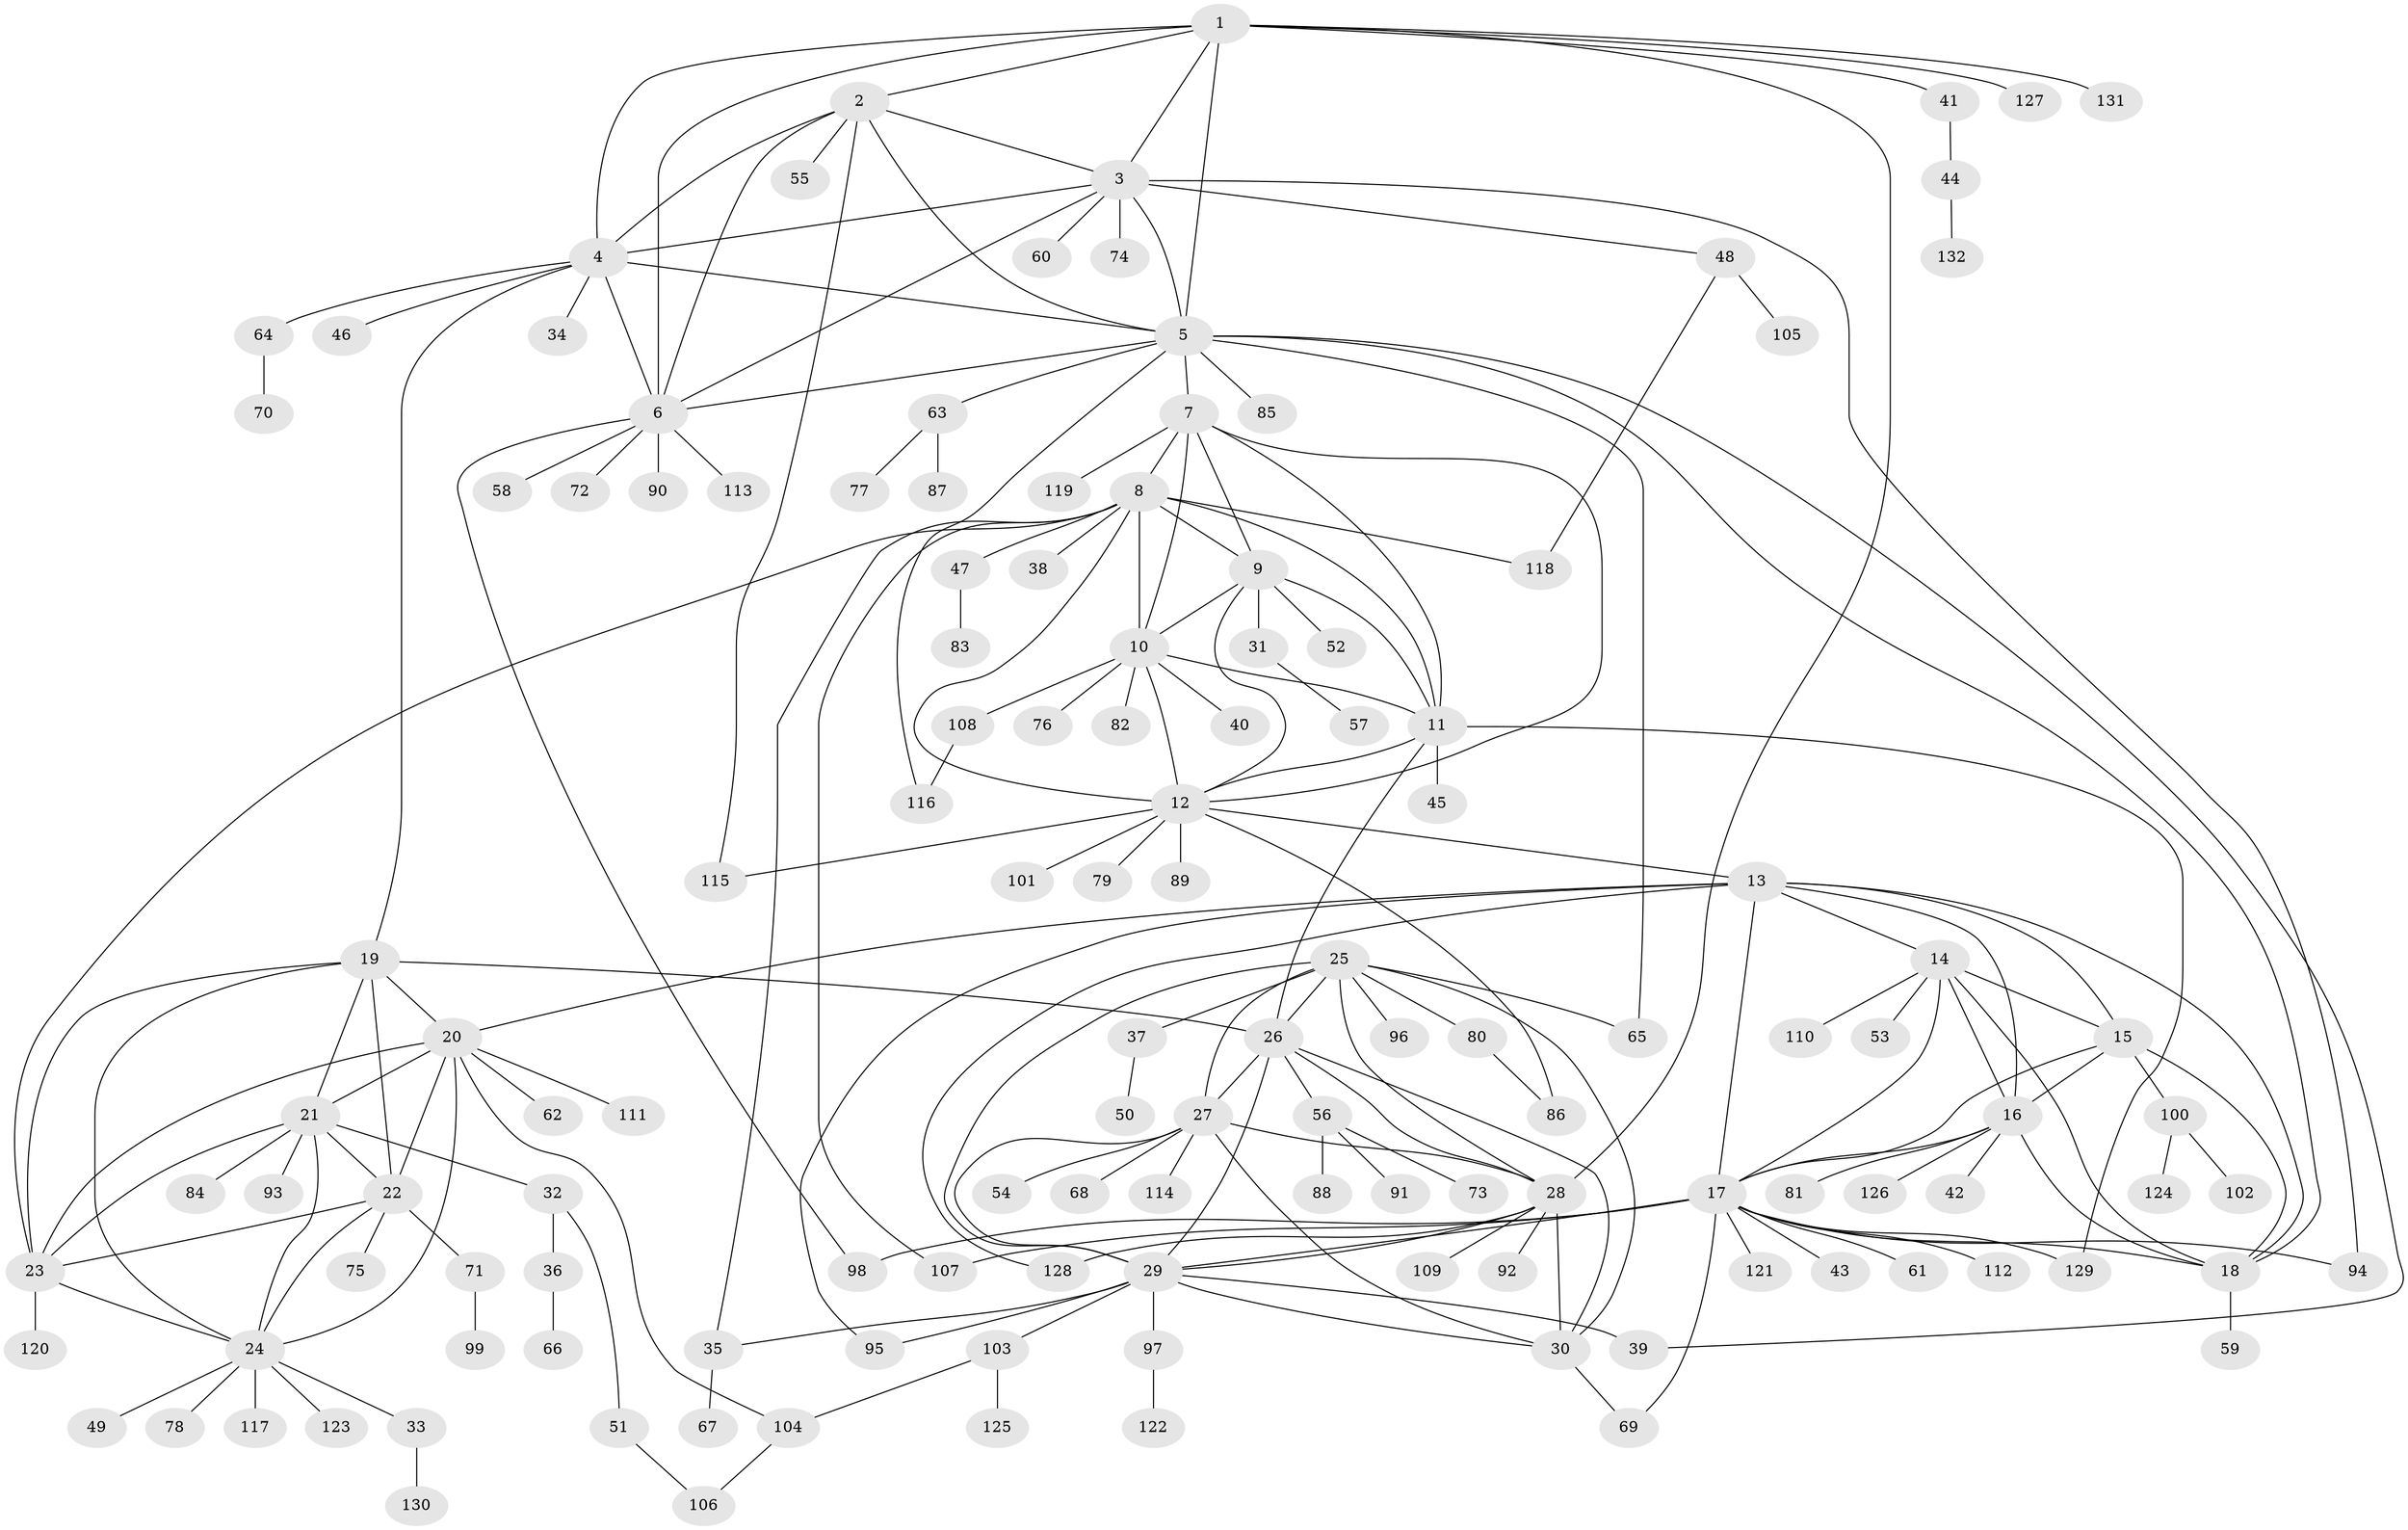 // Generated by graph-tools (version 1.1) at 2025/54/03/09/25 04:54:21]
// undirected, 132 vertices, 203 edges
graph export_dot {
graph [start="1"]
  node [color=gray90,style=filled];
  1;
  2;
  3;
  4;
  5;
  6;
  7;
  8;
  9;
  10;
  11;
  12;
  13;
  14;
  15;
  16;
  17;
  18;
  19;
  20;
  21;
  22;
  23;
  24;
  25;
  26;
  27;
  28;
  29;
  30;
  31;
  32;
  33;
  34;
  35;
  36;
  37;
  38;
  39;
  40;
  41;
  42;
  43;
  44;
  45;
  46;
  47;
  48;
  49;
  50;
  51;
  52;
  53;
  54;
  55;
  56;
  57;
  58;
  59;
  60;
  61;
  62;
  63;
  64;
  65;
  66;
  67;
  68;
  69;
  70;
  71;
  72;
  73;
  74;
  75;
  76;
  77;
  78;
  79;
  80;
  81;
  82;
  83;
  84;
  85;
  86;
  87;
  88;
  89;
  90;
  91;
  92;
  93;
  94;
  95;
  96;
  97;
  98;
  99;
  100;
  101;
  102;
  103;
  104;
  105;
  106;
  107;
  108;
  109;
  110;
  111;
  112;
  113;
  114;
  115;
  116;
  117;
  118;
  119;
  120;
  121;
  122;
  123;
  124;
  125;
  126;
  127;
  128;
  129;
  130;
  131;
  132;
  1 -- 2;
  1 -- 3;
  1 -- 4;
  1 -- 5;
  1 -- 6;
  1 -- 28;
  1 -- 41;
  1 -- 127;
  1 -- 131;
  2 -- 3;
  2 -- 4;
  2 -- 5;
  2 -- 6;
  2 -- 55;
  2 -- 115;
  3 -- 4;
  3 -- 5;
  3 -- 6;
  3 -- 48;
  3 -- 60;
  3 -- 74;
  3 -- 94;
  4 -- 5;
  4 -- 6;
  4 -- 19;
  4 -- 34;
  4 -- 46;
  4 -- 64;
  5 -- 6;
  5 -- 7;
  5 -- 18;
  5 -- 39;
  5 -- 63;
  5 -- 65;
  5 -- 85;
  5 -- 116;
  6 -- 58;
  6 -- 72;
  6 -- 90;
  6 -- 98;
  6 -- 113;
  7 -- 8;
  7 -- 9;
  7 -- 10;
  7 -- 11;
  7 -- 12;
  7 -- 119;
  8 -- 9;
  8 -- 10;
  8 -- 11;
  8 -- 12;
  8 -- 23;
  8 -- 35;
  8 -- 38;
  8 -- 47;
  8 -- 107;
  8 -- 118;
  9 -- 10;
  9 -- 11;
  9 -- 12;
  9 -- 31;
  9 -- 52;
  10 -- 11;
  10 -- 12;
  10 -- 40;
  10 -- 76;
  10 -- 82;
  10 -- 108;
  11 -- 12;
  11 -- 26;
  11 -- 45;
  11 -- 129;
  12 -- 13;
  12 -- 79;
  12 -- 86;
  12 -- 89;
  12 -- 101;
  12 -- 115;
  13 -- 14;
  13 -- 15;
  13 -- 16;
  13 -- 17;
  13 -- 18;
  13 -- 20;
  13 -- 95;
  13 -- 128;
  14 -- 15;
  14 -- 16;
  14 -- 17;
  14 -- 18;
  14 -- 53;
  14 -- 110;
  15 -- 16;
  15 -- 17;
  15 -- 18;
  15 -- 100;
  16 -- 17;
  16 -- 18;
  16 -- 42;
  16 -- 81;
  16 -- 126;
  17 -- 18;
  17 -- 29;
  17 -- 43;
  17 -- 61;
  17 -- 69;
  17 -- 94;
  17 -- 98;
  17 -- 107;
  17 -- 112;
  17 -- 121;
  17 -- 129;
  18 -- 59;
  19 -- 20;
  19 -- 21;
  19 -- 22;
  19 -- 23;
  19 -- 24;
  19 -- 26;
  20 -- 21;
  20 -- 22;
  20 -- 23;
  20 -- 24;
  20 -- 62;
  20 -- 104;
  20 -- 111;
  21 -- 22;
  21 -- 23;
  21 -- 24;
  21 -- 32;
  21 -- 84;
  21 -- 93;
  22 -- 23;
  22 -- 24;
  22 -- 71;
  22 -- 75;
  23 -- 24;
  23 -- 120;
  24 -- 33;
  24 -- 49;
  24 -- 78;
  24 -- 117;
  24 -- 123;
  25 -- 26;
  25 -- 27;
  25 -- 28;
  25 -- 29;
  25 -- 30;
  25 -- 37;
  25 -- 65;
  25 -- 80;
  25 -- 96;
  26 -- 27;
  26 -- 28;
  26 -- 29;
  26 -- 30;
  26 -- 56;
  27 -- 28;
  27 -- 29;
  27 -- 30;
  27 -- 54;
  27 -- 68;
  27 -- 114;
  28 -- 29;
  28 -- 30;
  28 -- 92;
  28 -- 109;
  28 -- 128;
  29 -- 30;
  29 -- 35;
  29 -- 39;
  29 -- 95;
  29 -- 97;
  29 -- 103;
  30 -- 69;
  31 -- 57;
  32 -- 36;
  32 -- 51;
  33 -- 130;
  35 -- 67;
  36 -- 66;
  37 -- 50;
  41 -- 44;
  44 -- 132;
  47 -- 83;
  48 -- 105;
  48 -- 118;
  51 -- 106;
  56 -- 73;
  56 -- 88;
  56 -- 91;
  63 -- 77;
  63 -- 87;
  64 -- 70;
  71 -- 99;
  80 -- 86;
  97 -- 122;
  100 -- 102;
  100 -- 124;
  103 -- 104;
  103 -- 125;
  104 -- 106;
  108 -- 116;
}
